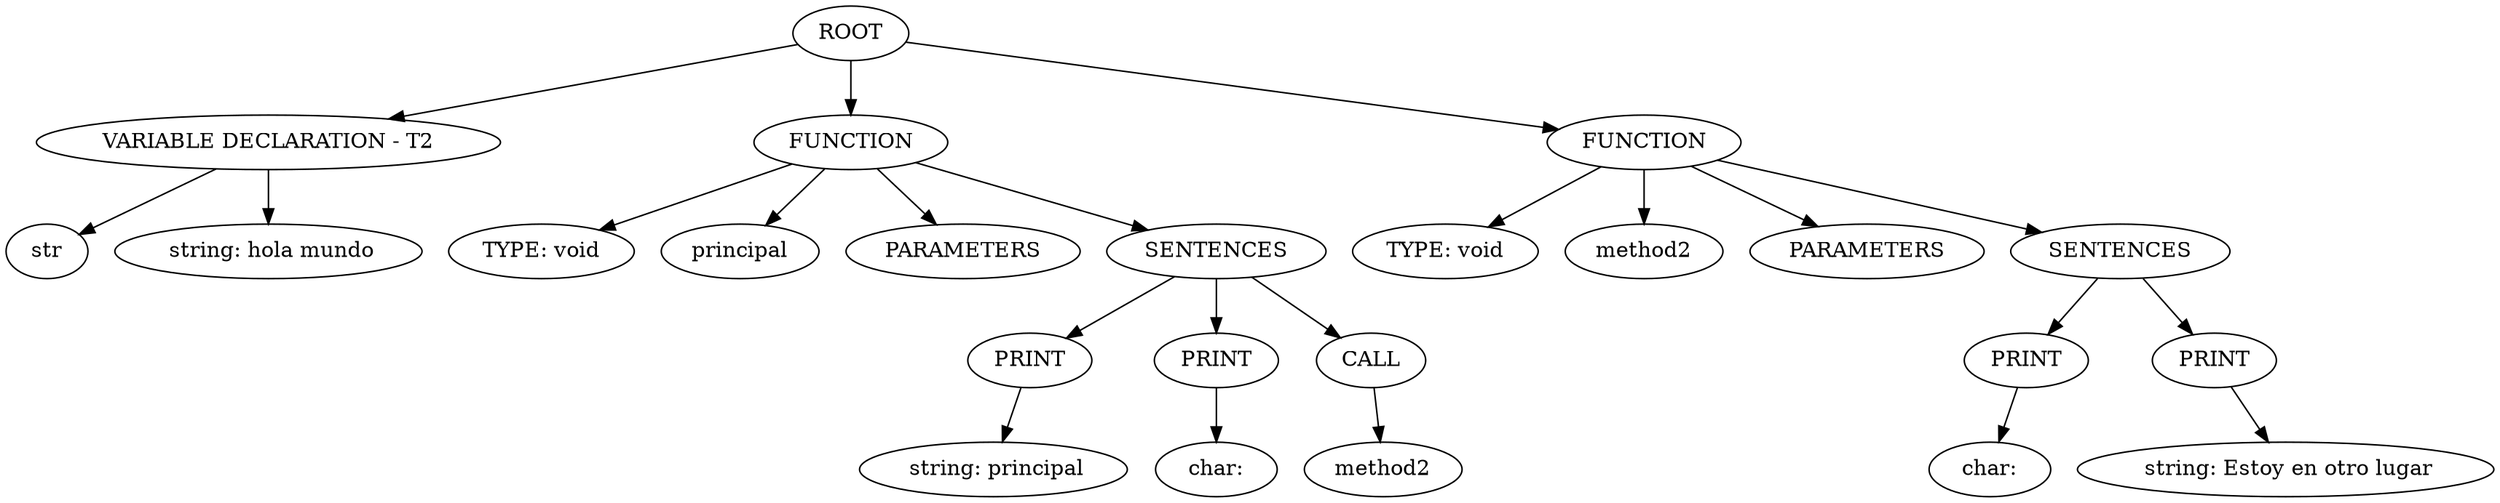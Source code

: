 digraph G{nodo0[label="ROOT"];
Node1[label="VARIABLE DECLARATION - T2"];
nodo0->Node1;
Node2[label="str"];
Node1->Node2;
Node3[label=" string: hola mundo"];
Node1->Node3;
Node4[label="FUNCTION"];
nodo0->Node4;
Node5[label="TYPE: void"];
Node4->Node5;
Node6[label="principal"];
Node4->Node6;
Node7[label="PARAMETERS"];
Node4->Node7;
Node8[label="SENTENCES"];
Node4->Node8;
Node9[label="PRINT"];
Node8->Node9;
Node10[label=" string: principal"];
Node9->Node10;
Node11[label="PRINT"];
Node8->Node11;
Node12[label=" char: \n"];
Node11->Node12;
Node13[label="CALL"];
Node8->Node13;
Node14[label="method2"];
Node13->Node14;
Node15[label="FUNCTION"];
nodo0->Node15;
Node16[label="TYPE: void"];
Node15->Node16;
Node17[label="method2"];
Node15->Node17;
Node18[label="PARAMETERS"];
Node15->Node18;
Node19[label="SENTENCES"];
Node15->Node19;
Node20[label="PRINT"];
Node19->Node20;
Node21[label=" char: \n"];
Node20->Node21;
Node22[label="PRINT"];
Node19->Node22;
Node23[label=" string: Estoy en otro lugar"];
Node22->Node23;
}